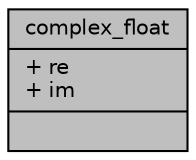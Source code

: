 digraph "complex_float"
{
 // LATEX_PDF_SIZE
  edge [fontname="Helvetica",fontsize="10",labelfontname="Helvetica",labelfontsize="10"];
  node [fontname="Helvetica",fontsize="10",shape=record];
  Node1 [label="{complex_float\n|+ re\l+ im\l|}",height=0.2,width=0.4,color="black", fillcolor="grey75", style="filled", fontcolor="black",tooltip="Defines 64-bit complex structure; both real part and image part have 32 bit width."];
}
